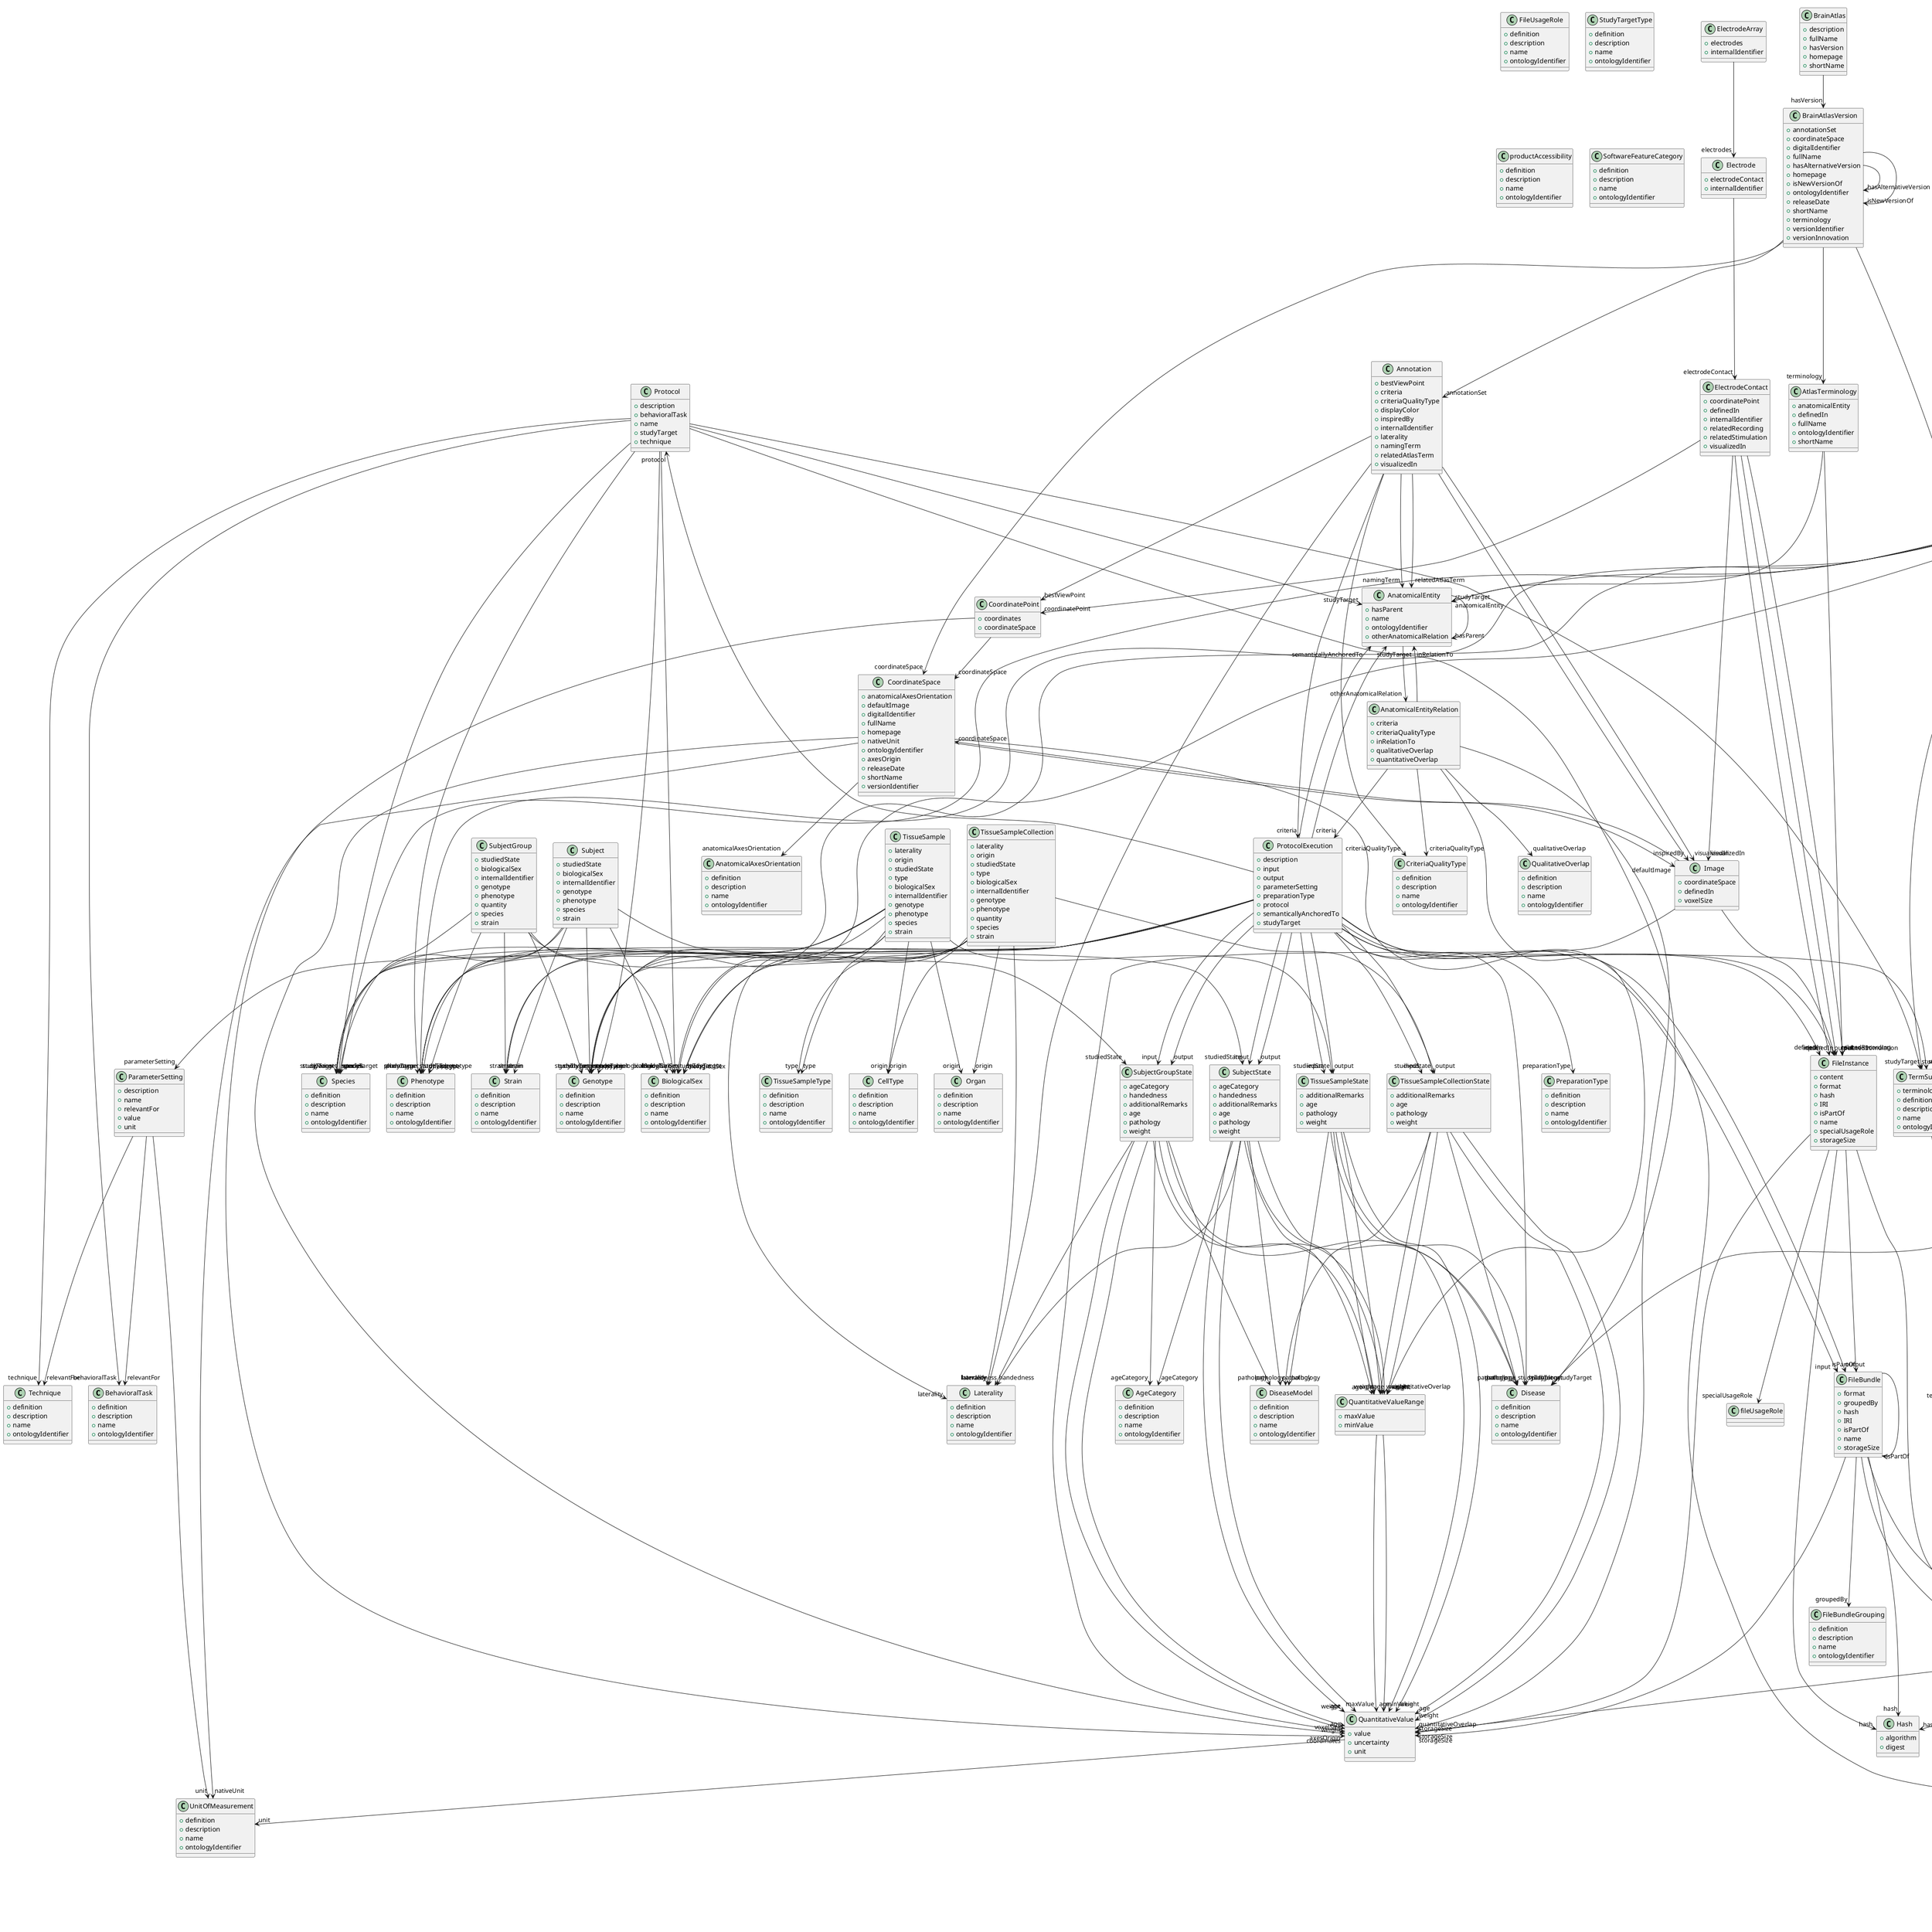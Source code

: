 @startuml

class BehavioralTask {
+definition
+description
+name
+ontologyIdentifier

}


class Disease {
+definition
+description
+name
+ontologyIdentifier

}


class OperatingSystem {
+definition
+description
+name
+ontologyIdentifier

}


class Phenotype {
+definition
+description
+name
+ontologyIdentifier

}


class CriteriaQualityType {
+definition
+description
+name
+ontologyIdentifier

}


class FileUsageRole {
+definition
+description
+name
+ontologyIdentifier

}


class Strain {
+definition
+description
+name
+ontologyIdentifier

}


class Organ {
+definition
+description
+name
+ontologyIdentifier

}


class SoftwareApplicationCategory {
+definition
+description
+name
+ontologyIdentifier

}


class Genotype {
+definition
+description
+name
+ontologyIdentifier

}


class CellType {
+definition
+description
+name
+ontologyIdentifier

}


class TermSuggestion {
+terminology
+definition
+description
+name
+ontologyIdentifier

}
TermSuggestion -d-> "terminology" Terminology


class BiologicalSex {
+definition
+description
+name
+ontologyIdentifier

}


class FileBundleGrouping {
+definition
+description
+name
+ontologyIdentifier

}


class Technique {
+definition
+description
+name
+ontologyIdentifier

}


class AgeCategory {
+definition
+description
+name
+ontologyIdentifier

}


class ProgrammingLanguage {
+definition
+description
+name
+ontologyIdentifier

}


class ModelScope {
+definition
+description
+name
+ontologyIdentifier

}


class DiseaseModel {
+definition
+description
+name
+ontologyIdentifier

}


class OperatingDevice {
+definition
+description
+name
+ontologyIdentifier

}


class Modality {
+definition
+description
+name
+ontologyIdentifier

}


class QualitativeOverlap {
+definition
+description
+name
+ontologyIdentifier

}


class Language {
+definition
+description
+name
+ontologyIdentifier

}


class Species {
+definition
+description
+name
+ontologyIdentifier

}


class ContributionType {
+definition
+description
+name
+ontologyIdentifier

}


class StudyTargetType {
+definition
+description
+name
+ontologyIdentifier

}


class UnitOfMeasurement {
+definition
+description
+name
+ontologyIdentifier

}


class productAccessibility {
+definition
+description
+name
+ontologyIdentifier

}


class SoftwareFeature {
+definition
+description
+name
+ontologyIdentifier

}


class AnatomicalAxesOrientation {
+definition
+description
+name
+ontologyIdentifier

}


class ModelAbstractionLevel {
+definition
+description
+name
+ontologyIdentifier

}


class DatasetType {
+definition
+description
+name
+ontologyIdentifier

}


class TissueSampleType {
+definition
+description
+name
+ontologyIdentifier

}


class Laterality {
+definition
+description
+name
+ontologyIdentifier

}


class PreparationType {
+definition
+description
+name
+ontologyIdentifier

}


class EthicsAssessment {
+definition
+description
+name
+ontologyIdentifier

}


class SoftwareFeatureCategory {
+definition
+description
+name
+ontologyIdentifier

}


class MetaDataModelType {
+definition
+description
+name
+ontologyIdentifier

}


class FileInstance {
+content
+format
+hash
+IRI
+isPartOf
+name
+specialUsageRole
+storageSize

}
FileInstance -d-> "format" ContentType
FileInstance -d-> "hash" Hash
FileInstance -d-> "isPartOf" FileBundle
FileInstance -d-> "specialUsageRole" fileUsageRole
FileInstance -d-> "storageSize" QuantitativeValue


class Hash {
+algorithm
+digest

}


class ContentType {
+associatedFileExtension
+category
+relatedMediaType
+name
+synonym

}


class FileRepository {
+format
+hash
+hostedBy
+IRI
+name
+storageSize

}
FileRepository -d-> "format" ContentType
FileRepository -d-> "hash" Hash
FileRepository -d-> "hostedBy" Organization
FileRepository -d-> "storageSize" QuantitativeValue


class License {
+deed
+fullName
+legalCode
+shortName

}


class FileBundle {
+format
+groupedBy
+hash
+IRI
+isPartOf
+name
+storageSize

}
FileBundle -d-> "format" ContentType
FileBundle -d-> "groupedBy" FileBundleGrouping
FileBundle -d-> "hash" Hash
FileBundle -d-> "isPartOf" FileBundle
FileBundle -d-> "isPartOf" FileRepository
FileBundle -d-> "storageSize" QuantitativeValue


class Copyright {
+holder
+year

}
Copyright -d-> "holder" Organization
Copyright -d-> "holder" Person


class Person {
+digitalIdentifier
+email
+familyName
+givenName

}
Person -d-> "digitalIdentifier" DigitalIdentifier


class Organization {
+digitalIdentifier
+fullName
+hasParent
+homepage
+shortName

}
Organization -d-> "digitalIdentifier" DigitalIdentifier
Organization -d-> "hasParent" Organization


class Contribution {
+contributionType
+contributor

}
Contribution -d-> "contributionType" ContributionType
Contribution -d-> "contributor" Organization
Contribution -d-> "contributor" Person


class MetaDataModelVersion {
+hasAlternativeVersion
+hasSupplementVersion
+isNewVersionOf
+serializationFormat
+specificationFormat
+type
+accessibility
+author
+copyright
+custodian
+description
+developer
+digitalIdentifier
+fullDocumentation
+fullName
+funding
+homepage
+keyword
+license
+otherContribution
+relatedPublication
+releaseDate
+repository
+shortName
+versionIdentifier
+versionInnovation

}
MetaDataModelVersion -d-> "hasAlternativeVersion" DatasetVersion
MetaDataModelVersion -d-> "hasSupplementVersion" DatasetVersion
MetaDataModelVersion -d-> "isNewVersionOf" MetaDataModelVersion
MetaDataModelVersion -d-> "serializationFormat" ContentType
MetaDataModelVersion -d-> "specificationFormat" ContentType
MetaDataModelVersion -d-> "type" MetaDataModelType
MetaDataModelVersion -d-> "accessibility" ProductAccessibility
MetaDataModelVersion -d-> "author" Organization
MetaDataModelVersion -d-> "author" Person
MetaDataModelVersion -d-> "copyright" Copyright
MetaDataModelVersion -d-> "custodian" Organization
MetaDataModelVersion -d-> "custodian" Person
MetaDataModelVersion -d-> "developer" Organization
MetaDataModelVersion -d-> "developer" Person
MetaDataModelVersion -d-> "digitalIdentifier" DigitalIdentifier
MetaDataModelVersion -d-> "fullDocumentation" DigitalIdentifier
MetaDataModelVersion -d-> "funding" Funding
MetaDataModelVersion -d-> "license" License
MetaDataModelVersion -d-> "otherContribution" Contribution
MetaDataModelVersion -d-> "relatedPublication" DigitalIdentifier
MetaDataModelVersion -d-> "repository" FileRepository


class Model {
+hasVersion
+description
+digitalIdentifier
+fullName
+homepage
+shortName

}
Model -d-> "hasVersion" ModelVersion
Model -d-> "digitalIdentifier" DigitalIdentifier


class DatasetVersion {
+ethicsAssessment
+hasAlternativeVersion
+hasSupplementVersion
+isNewVersionOf
+modality
+type
+accessibility
+author
+copyright
+custodian
+description
+developer
+digitalIdentifier
+fullDocumentation
+fullName
+funding
+homepage
+keyword
+license
+otherContribution
+relatedPublication
+releaseDate
+repository
+shortName
+versionIdentifier
+versionInnovation

}
DatasetVersion -d-> "ethicsAssessment" EthicsAssessment
DatasetVersion -d-> "hasAlternativeVersion" DatasetVersion
DatasetVersion -d-> "hasSupplementVersion" DatasetVersion
DatasetVersion -d-> "isNewVersionOf" DatasetVersion
DatasetVersion -d-> "modality" Modality
DatasetVersion -d-> "type" DatasetType
DatasetVersion -d-> "accessibility" ProductAccessibility
DatasetVersion -d-> "author" Organization
DatasetVersion -d-> "author" Person
DatasetVersion -d-> "copyright" Copyright
DatasetVersion -d-> "custodian" Organization
DatasetVersion -d-> "custodian" Person
DatasetVersion -d-> "developer" Organization
DatasetVersion -d-> "developer" Person
DatasetVersion -d-> "digitalIdentifier" DigitalIdentifier
DatasetVersion -d-> "fullDocumentation" DigitalIdentifier
DatasetVersion -d-> "funding" Funding
DatasetVersion -d-> "license" License
DatasetVersion -d-> "otherContribution" Contribution
DatasetVersion -d-> "relatedPublication" DigitalIdentifier
DatasetVersion -d-> "repository" FileRepository


class ModelVersion {
+abstractionLevel
+format
+hasAlternativeVersion
+hasSupplementVersion
+inputData
+isNewVersionOf
+outputData
+scope
+studyTarget
+accessibility
+author
+copyright
+custodian
+description
+developer
+digitalIdentifier
+fullDocumentation
+fullName
+funding
+homepage
+keyword
+license
+otherContribution
+relatedPublication
+releaseDate
+repository
+shortName
+versionIdentifier
+versionInnovation

}
ModelVersion -d-> "abstractionLevel" ModelAbstractionLevel
ModelVersion -d-> "format" ContentType
ModelVersion -d-> "hasAlternativeVersion" ModelVersion
ModelVersion -d-> "hasSupplementVersion" ModelVersion
ModelVersion -d-> "inputData" DigitalIdentifier
ModelVersion -d-> "isNewVersionOf" ModelVersion
ModelVersion -d-> "outputData" DigitalIdentifier
ModelVersion -d-> "scope" ModelScope
ModelVersion -d-> "studyTarget" BiologicalSex
ModelVersion -d-> "studyTarget" Disease
ModelVersion -d-> "studyTarget" Genotype
ModelVersion -d-> "studyTarget" Phenotype
ModelVersion -d-> "studyTarget" Species
ModelVersion -d-> "studyTarget" TermSuggestion
ModelVersion -d-> "studyTarget" AnatomicalEntity
ModelVersion -d-> "accessibility" ProductAccessibility
ModelVersion -d-> "author" Organization
ModelVersion -d-> "author" Person
ModelVersion -d-> "copyright" Copyright
ModelVersion -d-> "custodian" Organization
ModelVersion -d-> "custodian" Person
ModelVersion -d-> "developer" Organization
ModelVersion -d-> "developer" Person
ModelVersion -d-> "digitalIdentifier" DigitalIdentifier
ModelVersion -d-> "fullDocumentation" DigitalIdentifier
ModelVersion -d-> "funding" Funding
ModelVersion -d-> "license" License
ModelVersion -d-> "otherContribution" Contribution
ModelVersion -d-> "relatedPublication" DigitalIdentifier
ModelVersion -d-> "repository" FileRepository


class MetaDataModel {
+hasVersion
+description
+digitalIdentifier
+fullName
+homepage
+shortName

}
MetaDataModel -d-> "hasVersion" MetaDataModelVersion
MetaDataModel -d-> "digitalIdentifier" DigitalIdentifier


class Dataset {
+hasVersion
+description
+digitalIdentifier
+fullName
+homepage
+shortName

}
Dataset -d-> "hasVersion" DatasetVersion
Dataset -d-> "digitalIdentifier" DigitalIdentifier


class Project {
+description
+fullName
+hasResearchProducts
+homepage
+projectLeader
+shortName

}
Project -d-> "hasResearchProducts" Dataset
Project -d-> "hasResearchProducts" DatasetVersion
Project -d-> "hasResearchProducts" MetaDataModel
Project -d-> "hasResearchProducts" MetaDataModelVersion
Project -d-> "hasResearchProducts" Model
Project -d-> "hasResearchProducts" ModelVersion
Project -d-> "hasResearchProducts" Software
Project -d-> "hasResearchProducts" SoftwareVersion
Project -d-> "projectLeader" Organization
Project -d-> "projectLeader" Person


class SoftwareVersion {
+applicationCategory
+device
+hasAlternativeVersion
+hasFeature
+hasRequirement
+hasSupplementVersion
+inputFormat
+isNewVersionOf
+language
+operatingSystem
+outputFormat
+programmingLanguage
+accessibility
+author
+copyright
+custodian
+description
+developer
+digitalIdentifier
+fullDocumentation
+fullName
+funding
+homepage
+keyword
+license
+otherContribution
+relatedPublication
+releaseDate
+repository
+shortName
+versionIdentifier
+versionInnovation

}
SoftwareVersion -d-> "applicationCategory" SoftwareApplicationCategory
SoftwareVersion -d-> "device" OperatingDevice
SoftwareVersion -d-> "hasAlternativeVersion" SoftwareVersion
SoftwareVersion -d-> "hasFeature" SoftwareFeature
SoftwareVersion -d-> "hasSupplementVersion" SoftwareVersion
SoftwareVersion -d-> "inputFormat" ContentType
SoftwareVersion -d-> "isNewVersionOf" SoftwareVersion
SoftwareVersion -d-> "language" Language
SoftwareVersion -d-> "operatingSystem" OperatingSystem
SoftwareVersion -d-> "outputFormat" ContentType
SoftwareVersion -d-> "programmingLanguage" ProgrammingLanguage
SoftwareVersion -d-> "accessibility" ProductAccessibility
SoftwareVersion -d-> "author" Organization
SoftwareVersion -d-> "author" Person
SoftwareVersion -d-> "copyright" Copyright
SoftwareVersion -d-> "custodian" Organization
SoftwareVersion -d-> "custodian" Person
SoftwareVersion -d-> "developer" Organization
SoftwareVersion -d-> "developer" Person
SoftwareVersion -d-> "digitalIdentifier" DigitalIdentifier
SoftwareVersion -d-> "fullDocumentation" DigitalIdentifier
SoftwareVersion -d-> "funding" Funding
SoftwareVersion -d-> "license" License
SoftwareVersion -d-> "otherContribution" Contribution
SoftwareVersion -d-> "relatedPublication" DigitalIdentifier
SoftwareVersion -d-> "repository" FileRepository


class Software {
+hasVersion
+description
+digitalIdentifier
+fullName
+homepage
+shortName

}
Software -d-> "hasVersion" SoftwareVersion
Software -d-> "digitalIdentifier" DigitalIdentifier


class QuantitativeValue {
+value
+uncertainty
+unit

}
QuantitativeValue -d-> "unit" UnitOfMeasurement


class DigitalIdentifier {
+howToCite
+identifier
+identifierSchema

}
DigitalIdentifier -d-> "identifierSchema" DigitalIdentifierSchema


class Funding {
+acknowledgement
+awardNumber
+awardTitle
+funder

}
Funding -d-> "funder" Organization


class DigitalIdentifierSchema {
+type
+IRI
+identifierPattern

}


class QuantitativeValueRange {
+maxValue
+minValue

}
QuantitativeValueRange -d-> "maxValue" QuantitativeValue
QuantitativeValueRange -d-> "minValue" QuantitativeValue


class TissueSampleCollectionState {
+additionalRemarks
+age
+pathology
+weight

}
TissueSampleCollectionState -d-> "age" QuantitativeValue
TissueSampleCollectionState -d-> "age" QuantitativeValueRange
TissueSampleCollectionState -d-> "pathology" Disease
TissueSampleCollectionState -d-> "pathology" DiseaseModel
TissueSampleCollectionState -d-> "weight" QuantitativeValue
TissueSampleCollectionState -d-> "weight" QuantitativeValueRange


class Protocol {
+description
+behavioralTask
+name
+studyTarget
+technique

}
Protocol -d-> "behavioralTask" BehavioralTask
Protocol -d-> "studyTarget" BiologicalSex
Protocol -d-> "studyTarget" Disease
Protocol -d-> "studyTarget" Genotype
Protocol -d-> "studyTarget" Phenotype
Protocol -d-> "studyTarget" Species
Protocol -d-> "studyTarget" TermSuggestion
Protocol -d-> "studyTarget" AnatomicalEntity
Protocol -d-> "technique" Technique


class ParameterSetting {
+description
+name
+relevantFor
+value
+unit

}
ParameterSetting -d-> "relevantFor" BehavioralTask
ParameterSetting -d-> "relevantFor" Technique
ParameterSetting -d-> "unit" UnitOfMeasurement


class ProtocolExecution {
+description
+input
+output
+parameterSetting
+preparationType
+protocol
+semanticallyAnchoredTo
+studyTarget

}
ProtocolExecution -d-> "input" FileBundle
ProtocolExecution -d-> "input" FileInstance
ProtocolExecution -d-> "input" SubjectGroupState
ProtocolExecution -d-> "input" SubjectState
ProtocolExecution -d-> "input" TissueSampleCollectionState
ProtocolExecution -d-> "input" TissueSampleState
ProtocolExecution -d-> "output" FileBundle
ProtocolExecution -d-> "output" FileInstance
ProtocolExecution -d-> "output" SubjectGroupState
ProtocolExecution -d-> "output" SubjectState
ProtocolExecution -d-> "output" TissueSampleCollectionState
ProtocolExecution -d-> "output" TissueSampleState
ProtocolExecution -d-> "parameterSetting" ParameterSetting
ProtocolExecution -d-> "preparationType" PreparationType
ProtocolExecution -d-> "protocol" Protocol
ProtocolExecution -d-> "semanticallyAnchoredTo" AnatomicalEntity
ProtocolExecution -d-> "studyTarget" BiologicalSex
ProtocolExecution -d-> "studyTarget" Disease
ProtocolExecution -d-> "studyTarget" Genotype
ProtocolExecution -d-> "studyTarget" Phenotype
ProtocolExecution -d-> "studyTarget" Species
ProtocolExecution -d-> "studyTarget" TermSuggestion
ProtocolExecution -d-> "studyTarget" AnatomicalEntity


class TissueSample {
+laterality
+origin
+studiedState
+type
+biologicalSex
+internalIdentifier
+genotype
+phenotype
+species
+strain

}
TissueSample -d-> "laterality" Laterality
TissueSample -d-> "origin" CellType
TissueSample -d-> "origin" Organ
TissueSample -d-> "studiedState" TissueSampleState
TissueSample -d-> "type" TissueSampleType
TissueSample -d-> "biologicalSex" BiologicalSex
TissueSample -d-> "genotype" Genotype
TissueSample -d-> "phenotype" Phenotype
TissueSample -d-> "species" Species
TissueSample -d-> "strain" Strain


class TissueSampleState {
+additionalRemarks
+age
+pathology
+weight

}
TissueSampleState -d-> "age" QuantitativeValue
TissueSampleState -d-> "age" QuantitativeValueRange
TissueSampleState -d-> "pathology" Disease
TissueSampleState -d-> "pathology" DiseaseModel
TissueSampleState -d-> "weight" QuantitativeValue
TissueSampleState -d-> "weight" QuantitativeValueRange


class SubjectGroup {
+studiedState
+biologicalSex
+internalIdentifier
+genotype
+phenotype
+quantity
+species
+strain

}
SubjectGroup -d-> "studiedState" SubjectGroupState
SubjectGroup -d-> "biologicalSex" BiologicalSex
SubjectGroup -d-> "genotype" Genotype
SubjectGroup -d-> "phenotype" Phenotype
SubjectGroup -d-> "species" Species
SubjectGroup -d-> "strain" Strain


class SubjectGroupState {
+ageCategory
+handedness
+additionalRemarks
+age
+pathology
+weight

}
SubjectGroupState -d-> "ageCategory" AgeCategory
SubjectGroupState -d-> "handedness" Laterality
SubjectGroupState -d-> "age" QuantitativeValue
SubjectGroupState -d-> "age" QuantitativeValueRange
SubjectGroupState -d-> "pathology" Disease
SubjectGroupState -d-> "pathology" DiseaseModel
SubjectGroupState -d-> "weight" QuantitativeValue
SubjectGroupState -d-> "weight" QuantitativeValueRange


class TissueSampleCollection {
+laterality
+origin
+studiedState
+type
+biologicalSex
+internalIdentifier
+genotype
+phenotype
+quantity
+species
+strain

}
TissueSampleCollection -d-> "laterality" Laterality
TissueSampleCollection -d-> "origin" CellType
TissueSampleCollection -d-> "origin" Organ
TissueSampleCollection -d-> "studiedState" TissueSampleCollectionState
TissueSampleCollection -d-> "type" TissueSampleType
TissueSampleCollection -d-> "biologicalSex" BiologicalSex
TissueSampleCollection -d-> "genotype" Genotype
TissueSampleCollection -d-> "phenotype" Phenotype
TissueSampleCollection -d-> "species" Species
TissueSampleCollection -d-> "strain" Strain


class SubjectState {
+ageCategory
+handedness
+additionalRemarks
+age
+pathology
+weight

}
SubjectState -d-> "ageCategory" AgeCategory
SubjectState -d-> "handedness" Laterality
SubjectState -d-> "age" QuantitativeValue
SubjectState -d-> "age" QuantitativeValueRange
SubjectState -d-> "pathology" Disease
SubjectState -d-> "pathology" DiseaseModel
SubjectState -d-> "weight" QuantitativeValue
SubjectState -d-> "weight" QuantitativeValueRange


class Subject {
+studiedState
+biologicalSex
+internalIdentifier
+genotype
+phenotype
+species
+strain

}
Subject -d-> "studiedState" SubjectState
Subject -d-> "biologicalSex" BiologicalSex
Subject -d-> "genotype" Genotype
Subject -d-> "phenotype" Phenotype
Subject -d-> "species" Species
Subject -d-> "strain" Strain


class BrainAtlasVersion {
+annotationSet
+coordinateSpace
+digitalIdentifier
+fullName
+hasAlternativeVersion
+homepage
+isNewVersionOf
+ontologyIdentifier
+releaseDate
+shortName
+terminology
+versionIdentifier
+versionInnovation

}
BrainAtlasVersion -d-> "annotationSet" Annotation
BrainAtlasVersion -d-> "coordinateSpace" CoordinateSpace
BrainAtlasVersion -d-> "digitalIdentifier" DigitalIdentifier
BrainAtlasVersion -d-> "hasAlternativeVersion" BrainAtlasVersion
BrainAtlasVersion -d-> "isNewVersionOf" BrainAtlasVersion
BrainAtlasVersion -d-> "terminology" AtlasTerminology


class AnatomicalEntity {
+hasParent
+name
+ontologyIdentifier
+otherAnatomicalRelation

}
AnatomicalEntity -d-> "hasParent" AnatomicalEntity
AnatomicalEntity -d-> "otherAnatomicalRelation" AnatomicalEntityRelation


class Annotation {
+bestViewPoint
+criteria
+criteriaQualityType
+displayColor
+inspiredBy
+internalIdentifier
+laterality
+namingTerm
+relatedAtlasTerm
+visualizedIn

}
Annotation -d-> "bestViewPoint" CoordinatePoint
Annotation -d-> "criteria" ProtocolExecution
Annotation -d-> "criteriaQualityType" CriteriaQualityType
Annotation -d-> "inspiredBy" Image
Annotation -d-> "laterality" Laterality
Annotation -d-> "namingTerm" AnatomicalEntity
Annotation -d-> "relatedAtlasTerm" AnatomicalEntity
Annotation -d-> "visualizedIn" Image


class ElectrodeContact {
+coordinatePoint
+definedIn
+internalIdentifier
+relatedRecording
+relatedStimulation
+visualizedIn

}
ElectrodeContact -d-> "coordinatePoint" CoordinatePoint
ElectrodeContact -d-> "definedIn" FileInstance
ElectrodeContact -d-> "relatedRecording" FileInstance
ElectrodeContact -d-> "relatedStimulation" FileInstance
ElectrodeContact -d-> "visualizedIn" Image


class ElectrodeArray {
+electrodes
+internalIdentifier

}
ElectrodeArray -d-> "electrodes" Electrode


class CoordinatePoint {
+coordinates
+coordinateSpace

}
CoordinatePoint -d-> "coordinates" QuantitativeValue
CoordinatePoint -d-> "coordinateSpace" CoordinateSpace


class BrainAtlas {
+description
+fullName
+hasVersion
+homepage
+shortName

}
BrainAtlas -d-> "hasVersion" BrainAtlasVersion


class CoordinateSpace {
+anatomicalAxesOrientation
+defaultImage
+digitalIdentifier
+fullName
+homepage
+nativeUnit
+ontologyIdentifier
+axesOrigin
+releaseDate
+shortName
+versionIdentifier

}
CoordinateSpace -d-> "anatomicalAxesOrientation" AnatomicalAxesOrientation
CoordinateSpace -d-> "defaultImage" Image
CoordinateSpace -d-> "digitalIdentifier" DigitalIdentifier
CoordinateSpace -d-> "nativeUnit" UnitOfMeasurement
CoordinateSpace -d-> "axesOrigin" QuantitativeValue


class AtlasTerminology {
+anatomicalEntity
+definedIn
+fullName
+ontologyIdentifier
+shortName

}
AtlasTerminology -d-> "anatomicalEntity" AnatomicalEntity
AtlasTerminology -d-> "definedIn" FileInstance


class AnatomicalEntityRelation {
+criteria
+criteriaQualityType
+inRelationTo
+qualitativeOverlap
+quantitativeOverlap

}
AnatomicalEntityRelation -d-> "criteria" ProtocolExecution
AnatomicalEntityRelation -d-> "criteriaQualityType" CriteriaQualityType
AnatomicalEntityRelation -d-> "inRelationTo" AnatomicalEntity
AnatomicalEntityRelation -d-> "qualitativeOverlap" QualitativeOverlap
AnatomicalEntityRelation -d-> "quantitativeOverlap" QuantitativeValue
AnatomicalEntityRelation -d-> "quantitativeOverlap" QuantitativeValueRange


class Image {
+coordinateSpace
+definedIn
+voxelSize

}
Image -d-> "coordinateSpace" CoordinateSpace
Image -d-> "definedIn" FileInstance
Image -d-> "voxelSize" QuantitativeValue


class Electrode {
+electrodeContact
+internalIdentifier

}
Electrode -d-> "electrodeContact" ElectrodeContact


@enduml